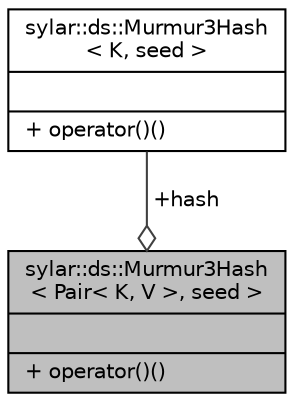 digraph "sylar::ds::Murmur3Hash&lt; Pair&lt; K, V &gt;, seed &gt;"
{
 // LATEX_PDF_SIZE
  edge [fontname="Helvetica",fontsize="10",labelfontname="Helvetica",labelfontsize="10"];
  node [fontname="Helvetica",fontsize="10",shape=record];
  Node1 [label="{sylar::ds::Murmur3Hash\l\< Pair\< K, V \>, seed \>\n||+ operator()()\l}",height=0.2,width=0.4,color="black", fillcolor="grey75", style="filled", fontcolor="black",tooltip=" "];
  Node2 -> Node1 [color="grey25",fontsize="10",style="solid",label=" +hash" ,arrowhead="odiamond",fontname="Helvetica"];
  Node2 [label="{sylar::ds::Murmur3Hash\l\< K, seed \>\n||+ operator()()\l}",height=0.2,width=0.4,color="black", fillcolor="white", style="filled",URL="$classsylar_1_1ds_1_1Murmur3Hash.html",tooltip=" "];
}
